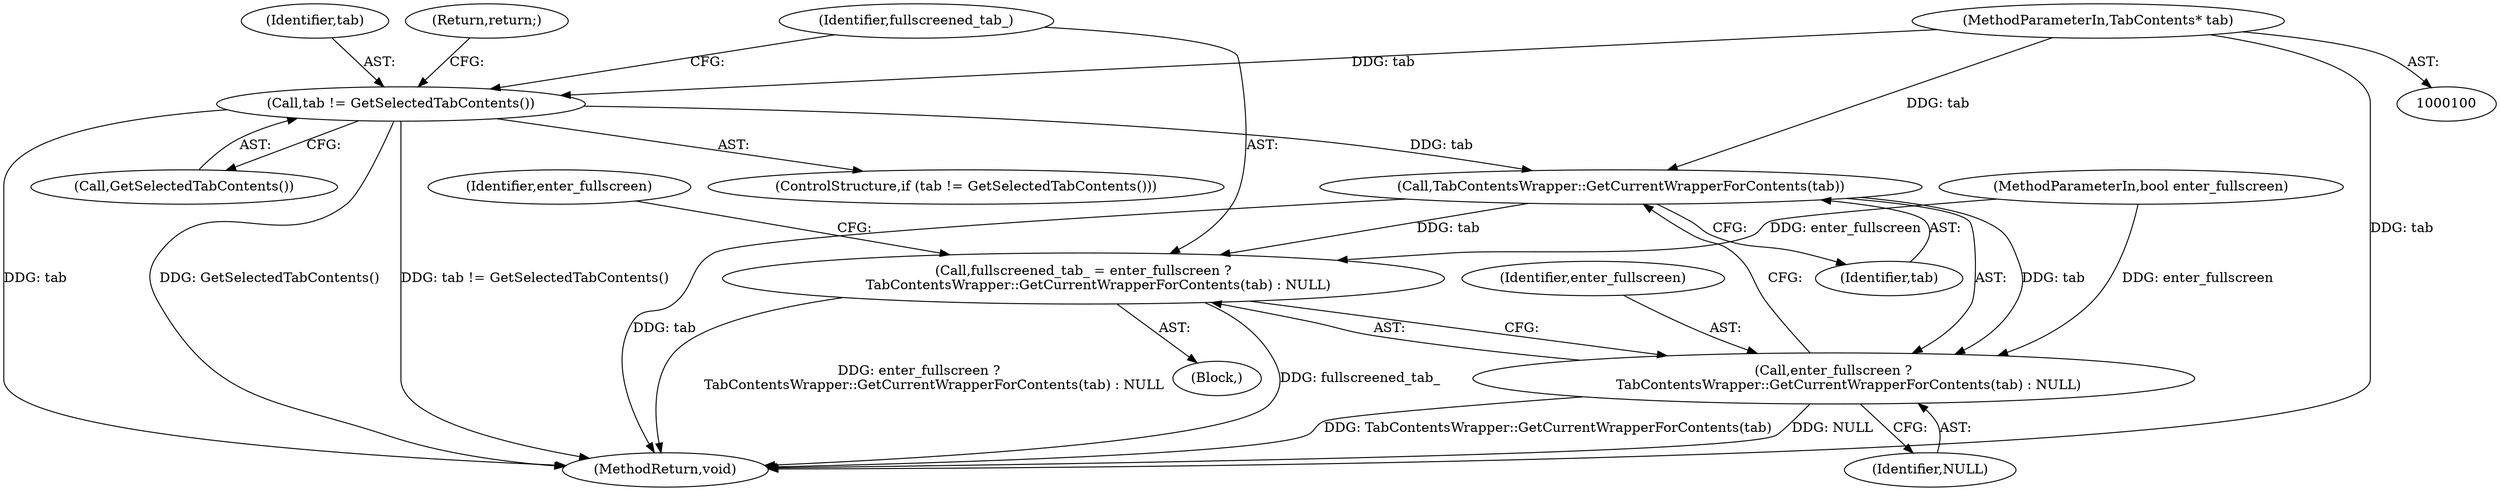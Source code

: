 digraph "0_Chrome_5925dff83699508b5e2735afb0297dfb310e159d@pointer" {
"1000113" [label="(Call,TabContentsWrapper::GetCurrentWrapperForContents(tab))"];
"1000105" [label="(Call,tab != GetSelectedTabContents())"];
"1000101" [label="(MethodParameterIn,TabContents* tab)"];
"1000109" [label="(Call,fullscreened_tab_ = enter_fullscreen ?\n       TabContentsWrapper::GetCurrentWrapperForContents(tab) : NULL)"];
"1000111" [label="(Call,enter_fullscreen ?\n       TabContentsWrapper::GetCurrentWrapperForContents(tab) : NULL)"];
"1000115" [label="(Identifier,NULL)"];
"1000104" [label="(ControlStructure,if (tab != GetSelectedTabContents()))"];
"1000111" [label="(Call,enter_fullscreen ?\n       TabContentsWrapper::GetCurrentWrapperForContents(tab) : NULL)"];
"1000109" [label="(Call,fullscreened_tab_ = enter_fullscreen ?\n       TabContentsWrapper::GetCurrentWrapperForContents(tab) : NULL)"];
"1000114" [label="(Identifier,tab)"];
"1000107" [label="(Call,GetSelectedTabContents())"];
"1000127" [label="(MethodReturn,void)"];
"1000110" [label="(Identifier,fullscreened_tab_)"];
"1000105" [label="(Call,tab != GetSelectedTabContents())"];
"1000113" [label="(Call,TabContentsWrapper::GetCurrentWrapperForContents(tab))"];
"1000103" [label="(Block,)"];
"1000112" [label="(Identifier,enter_fullscreen)"];
"1000106" [label="(Identifier,tab)"];
"1000101" [label="(MethodParameterIn,TabContents* tab)"];
"1000118" [label="(Identifier,enter_fullscreen)"];
"1000102" [label="(MethodParameterIn,bool enter_fullscreen)"];
"1000108" [label="(Return,return;)"];
"1000113" -> "1000111"  [label="AST: "];
"1000113" -> "1000114"  [label="CFG: "];
"1000114" -> "1000113"  [label="AST: "];
"1000111" -> "1000113"  [label="CFG: "];
"1000113" -> "1000127"  [label="DDG: tab"];
"1000113" -> "1000109"  [label="DDG: tab"];
"1000113" -> "1000111"  [label="DDG: tab"];
"1000105" -> "1000113"  [label="DDG: tab"];
"1000101" -> "1000113"  [label="DDG: tab"];
"1000105" -> "1000104"  [label="AST: "];
"1000105" -> "1000107"  [label="CFG: "];
"1000106" -> "1000105"  [label="AST: "];
"1000107" -> "1000105"  [label="AST: "];
"1000108" -> "1000105"  [label="CFG: "];
"1000110" -> "1000105"  [label="CFG: "];
"1000105" -> "1000127"  [label="DDG: GetSelectedTabContents()"];
"1000105" -> "1000127"  [label="DDG: tab != GetSelectedTabContents()"];
"1000105" -> "1000127"  [label="DDG: tab"];
"1000101" -> "1000105"  [label="DDG: tab"];
"1000101" -> "1000100"  [label="AST: "];
"1000101" -> "1000127"  [label="DDG: tab"];
"1000109" -> "1000103"  [label="AST: "];
"1000109" -> "1000111"  [label="CFG: "];
"1000110" -> "1000109"  [label="AST: "];
"1000111" -> "1000109"  [label="AST: "];
"1000118" -> "1000109"  [label="CFG: "];
"1000109" -> "1000127"  [label="DDG: enter_fullscreen ?\n       TabContentsWrapper::GetCurrentWrapperForContents(tab) : NULL"];
"1000109" -> "1000127"  [label="DDG: fullscreened_tab_"];
"1000102" -> "1000109"  [label="DDG: enter_fullscreen"];
"1000111" -> "1000115"  [label="CFG: "];
"1000112" -> "1000111"  [label="AST: "];
"1000115" -> "1000111"  [label="AST: "];
"1000111" -> "1000127"  [label="DDG: NULL"];
"1000111" -> "1000127"  [label="DDG: TabContentsWrapper::GetCurrentWrapperForContents(tab)"];
"1000102" -> "1000111"  [label="DDG: enter_fullscreen"];
}
